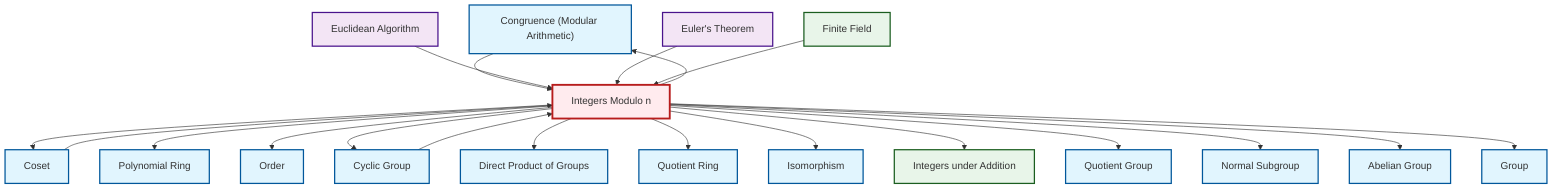 graph TD
    classDef definition fill:#e1f5fe,stroke:#01579b,stroke-width:2px
    classDef theorem fill:#f3e5f5,stroke:#4a148c,stroke-width:2px
    classDef axiom fill:#fff3e0,stroke:#e65100,stroke-width:2px
    classDef example fill:#e8f5e9,stroke:#1b5e20,stroke-width:2px
    classDef current fill:#ffebee,stroke:#b71c1c,stroke-width:3px
    def-order["Order"]:::definition
    def-congruence["Congruence (Modular Arithmetic)"]:::definition
    thm-euler["Euler's Theorem"]:::theorem
    ex-quotient-integers-mod-n["Integers Modulo n"]:::example
    def-abelian-group["Abelian Group"]:::definition
    def-isomorphism["Isomorphism"]:::definition
    def-normal-subgroup["Normal Subgroup"]:::definition
    def-group["Group"]:::definition
    def-cyclic-group["Cyclic Group"]:::definition
    def-polynomial-ring["Polynomial Ring"]:::definition
    def-quotient-group["Quotient Group"]:::definition
    def-direct-product["Direct Product of Groups"]:::definition
    ex-integers-addition["Integers under Addition"]:::example
    def-quotient-ring["Quotient Ring"]:::definition
    def-coset["Coset"]:::definition
    ex-finite-field["Finite Field"]:::example
    thm-euclidean-algorithm["Euclidean Algorithm"]:::theorem
    ex-quotient-integers-mod-n --> def-coset
    def-congruence --> ex-quotient-integers-mod-n
    ex-quotient-integers-mod-n --> def-polynomial-ring
    thm-euclidean-algorithm --> ex-quotient-integers-mod-n
    thm-euler --> ex-quotient-integers-mod-n
    def-cyclic-group --> ex-quotient-integers-mod-n
    ex-quotient-integers-mod-n --> def-order
    ex-quotient-integers-mod-n --> def-congruence
    ex-quotient-integers-mod-n --> def-cyclic-group
    ex-quotient-integers-mod-n --> def-direct-product
    ex-quotient-integers-mod-n --> def-quotient-ring
    ex-quotient-integers-mod-n --> def-isomorphism
    ex-quotient-integers-mod-n --> ex-integers-addition
    ex-quotient-integers-mod-n --> def-quotient-group
    ex-quotient-integers-mod-n --> def-normal-subgroup
    ex-finite-field --> ex-quotient-integers-mod-n
    ex-quotient-integers-mod-n --> def-abelian-group
    ex-quotient-integers-mod-n --> def-group
    def-coset --> ex-quotient-integers-mod-n
    class ex-quotient-integers-mod-n current